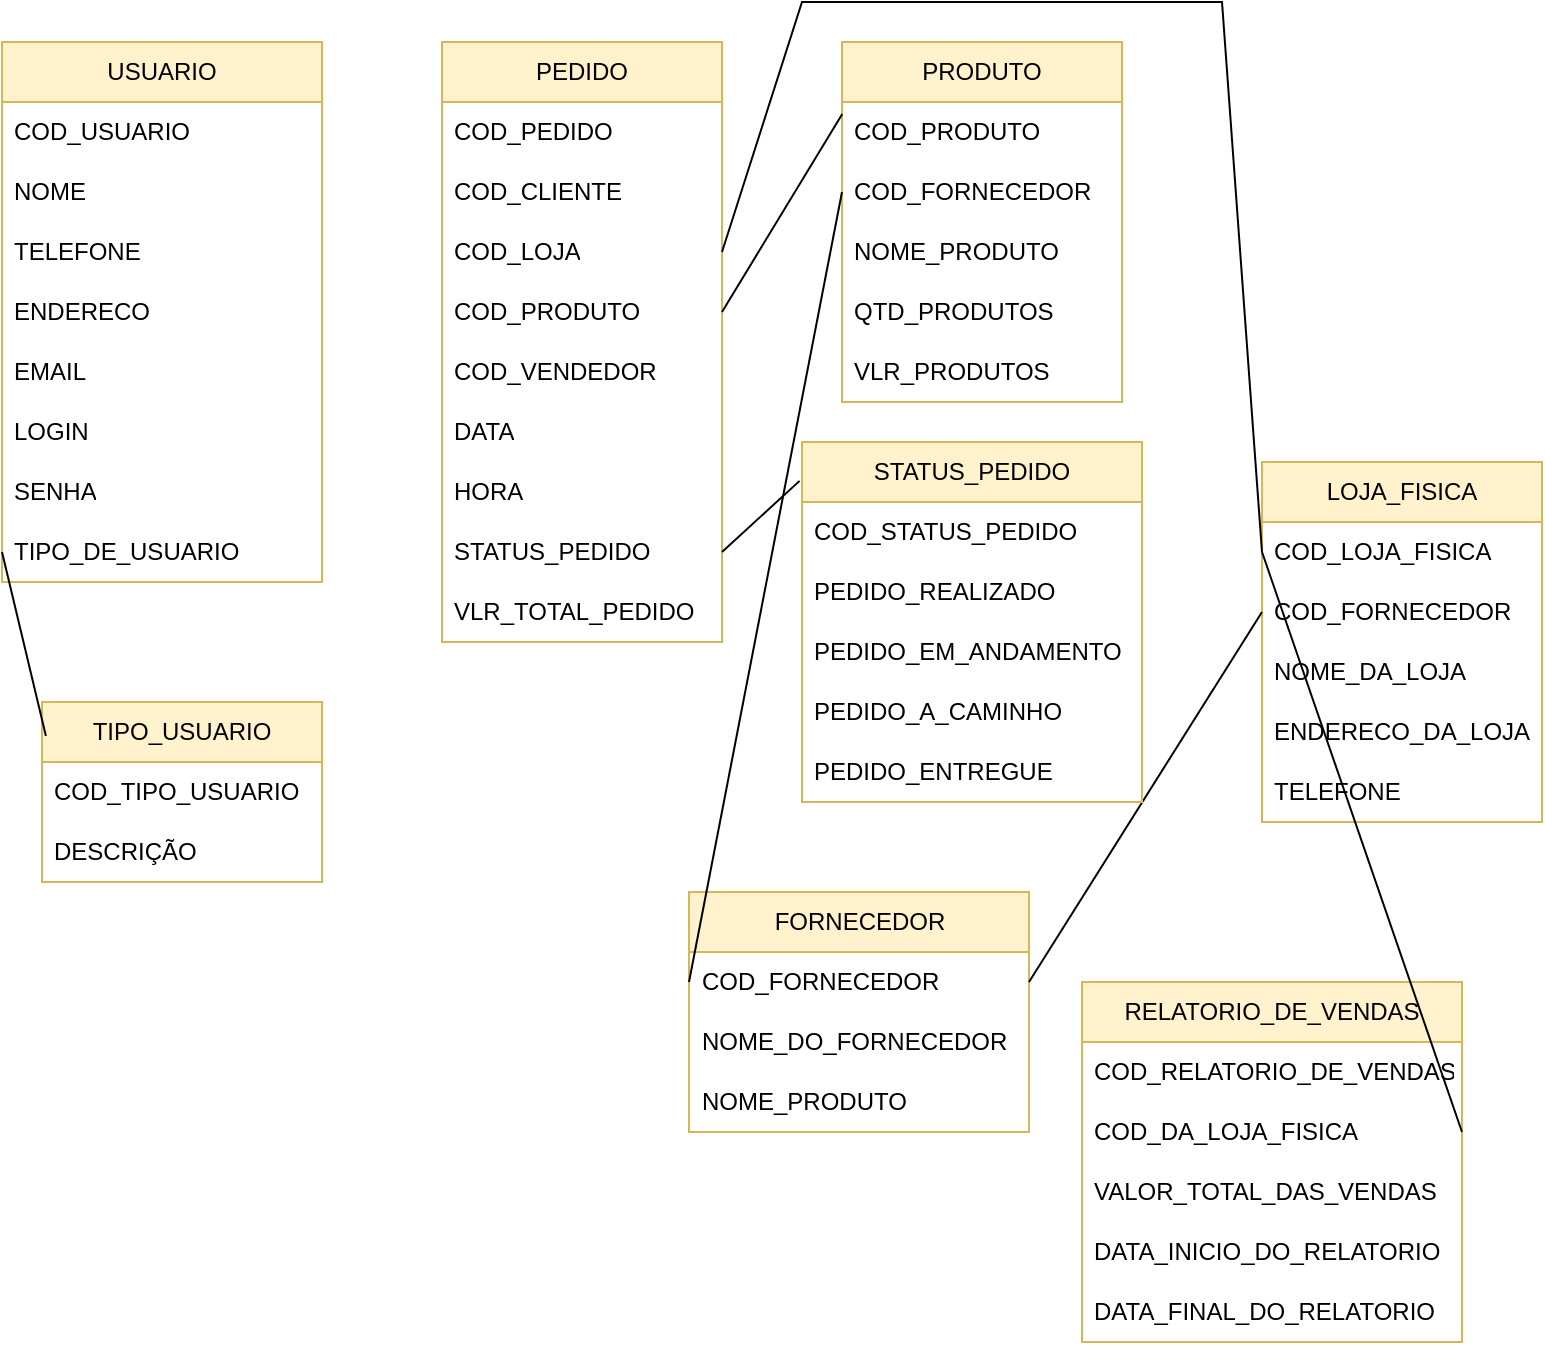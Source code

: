 <mxfile version="21.8.2" type="google">
  <diagram id="C5RBs43oDa-KdzZeNtuy" name="Page-1">
    <mxGraphModel dx="1050" dy="566" grid="1" gridSize="10" guides="1" tooltips="1" connect="1" arrows="1" fold="1" page="1" pageScale="1" pageWidth="827" pageHeight="1169" background="none" math="0" shadow="0">
      <root>
        <mxCell id="WIyWlLk6GJQsqaUBKTNV-0" />
        <mxCell id="WIyWlLk6GJQsqaUBKTNV-1" parent="WIyWlLk6GJQsqaUBKTNV-0" />
        <mxCell id="nQw-hdi8usYYVl7Dp57P-0" value="USUARIO" style="swimlane;fontStyle=0;childLayout=stackLayout;horizontal=1;startSize=30;horizontalStack=0;resizeParent=1;resizeParentMax=0;resizeLast=0;collapsible=1;marginBottom=0;whiteSpace=wrap;html=1;fillColor=#fff2cc;strokeColor=#d6b656;" parent="WIyWlLk6GJQsqaUBKTNV-1" vertex="1">
          <mxGeometry x="70" y="100" width="160" height="270" as="geometry" />
        </mxCell>
        <mxCell id="nQw-hdi8usYYVl7Dp57P-1" value="COD_USUARIO" style="text;strokeColor=none;fillColor=none;align=left;verticalAlign=middle;spacingLeft=4;spacingRight=4;overflow=hidden;points=[[0,0.5],[1,0.5]];portConstraint=eastwest;rotatable=0;whiteSpace=wrap;html=1;" parent="nQw-hdi8usYYVl7Dp57P-0" vertex="1">
          <mxGeometry y="30" width="160" height="30" as="geometry" />
        </mxCell>
        <mxCell id="nQw-hdi8usYYVl7Dp57P-2" value="NOME" style="text;strokeColor=none;fillColor=none;align=left;verticalAlign=middle;spacingLeft=4;spacingRight=4;overflow=hidden;points=[[0,0.5],[1,0.5]];portConstraint=eastwest;rotatable=0;whiteSpace=wrap;html=1;" parent="nQw-hdi8usYYVl7Dp57P-0" vertex="1">
          <mxGeometry y="60" width="160" height="30" as="geometry" />
        </mxCell>
        <mxCell id="nQw-hdi8usYYVl7Dp57P-3" value="TELEFONE" style="text;strokeColor=none;fillColor=none;align=left;verticalAlign=middle;spacingLeft=4;spacingRight=4;overflow=hidden;points=[[0,0.5],[1,0.5]];portConstraint=eastwest;rotatable=0;whiteSpace=wrap;html=1;" parent="nQw-hdi8usYYVl7Dp57P-0" vertex="1">
          <mxGeometry y="90" width="160" height="30" as="geometry" />
        </mxCell>
        <mxCell id="nQw-hdi8usYYVl7Dp57P-4" value="ENDERECO" style="text;strokeColor=none;fillColor=none;align=left;verticalAlign=middle;spacingLeft=4;spacingRight=4;overflow=hidden;points=[[0,0.5],[1,0.5]];portConstraint=eastwest;rotatable=0;whiteSpace=wrap;html=1;" parent="nQw-hdi8usYYVl7Dp57P-0" vertex="1">
          <mxGeometry y="120" width="160" height="30" as="geometry" />
        </mxCell>
        <mxCell id="nQw-hdi8usYYVl7Dp57P-5" value="EMAIL" style="text;strokeColor=none;fillColor=none;align=left;verticalAlign=middle;spacingLeft=4;spacingRight=4;overflow=hidden;points=[[0,0.5],[1,0.5]];portConstraint=eastwest;rotatable=0;whiteSpace=wrap;html=1;" parent="nQw-hdi8usYYVl7Dp57P-0" vertex="1">
          <mxGeometry y="150" width="160" height="30" as="geometry" />
        </mxCell>
        <mxCell id="nQw-hdi8usYYVl7Dp57P-6" value="LOGIN" style="text;strokeColor=none;fillColor=none;align=left;verticalAlign=middle;spacingLeft=4;spacingRight=4;overflow=hidden;points=[[0,0.5],[1,0.5]];portConstraint=eastwest;rotatable=0;whiteSpace=wrap;html=1;" parent="nQw-hdi8usYYVl7Dp57P-0" vertex="1">
          <mxGeometry y="180" width="160" height="30" as="geometry" />
        </mxCell>
        <mxCell id="nQw-hdi8usYYVl7Dp57P-7" value="SENHA" style="text;strokeColor=none;fillColor=none;align=left;verticalAlign=middle;spacingLeft=4;spacingRight=4;overflow=hidden;points=[[0,0.5],[1,0.5]];portConstraint=eastwest;rotatable=0;whiteSpace=wrap;html=1;" parent="nQw-hdi8usYYVl7Dp57P-0" vertex="1">
          <mxGeometry y="210" width="160" height="30" as="geometry" />
        </mxCell>
        <mxCell id="nQw-hdi8usYYVl7Dp57P-49" value="TIPO_DE_USUARIO" style="text;strokeColor=none;fillColor=none;align=left;verticalAlign=middle;spacingLeft=4;spacingRight=4;overflow=hidden;points=[[0,0.5],[1,0.5]];portConstraint=eastwest;rotatable=0;whiteSpace=wrap;html=1;" parent="nQw-hdi8usYYVl7Dp57P-0" vertex="1">
          <mxGeometry y="240" width="160" height="30" as="geometry" />
        </mxCell>
        <mxCell id="nQw-hdi8usYYVl7Dp57P-8" value="PEDIDO" style="swimlane;fontStyle=0;childLayout=stackLayout;horizontal=1;startSize=30;horizontalStack=0;resizeParent=1;resizeParentMax=0;resizeLast=0;collapsible=1;marginBottom=0;whiteSpace=wrap;html=1;fillColor=#fff2cc;strokeColor=#d6b656;" parent="WIyWlLk6GJQsqaUBKTNV-1" vertex="1">
          <mxGeometry x="290" y="100" width="140" height="300" as="geometry" />
        </mxCell>
        <mxCell id="nQw-hdi8usYYVl7Dp57P-9" value="COD_PEDIDO" style="text;strokeColor=none;fillColor=none;align=left;verticalAlign=middle;spacingLeft=4;spacingRight=4;overflow=hidden;points=[[0,0.5],[1,0.5]];portConstraint=eastwest;rotatable=0;whiteSpace=wrap;html=1;" parent="nQw-hdi8usYYVl7Dp57P-8" vertex="1">
          <mxGeometry y="30" width="140" height="30" as="geometry" />
        </mxCell>
        <mxCell id="nQw-hdi8usYYVl7Dp57P-16" value="COD_CLIENTE" style="text;strokeColor=none;fillColor=none;align=left;verticalAlign=middle;spacingLeft=4;spacingRight=4;overflow=hidden;points=[[0,0.5],[1,0.5]];portConstraint=eastwest;rotatable=0;whiteSpace=wrap;html=1;" parent="nQw-hdi8usYYVl7Dp57P-8" vertex="1">
          <mxGeometry y="60" width="140" height="30" as="geometry" />
        </mxCell>
        <mxCell id="nQw-hdi8usYYVl7Dp57P-17" value="COD_LOJA" style="text;strokeColor=none;fillColor=none;align=left;verticalAlign=middle;spacingLeft=4;spacingRight=4;overflow=hidden;points=[[0,0.5],[1,0.5]];portConstraint=eastwest;rotatable=0;whiteSpace=wrap;html=1;" parent="nQw-hdi8usYYVl7Dp57P-8" vertex="1">
          <mxGeometry y="90" width="140" height="30" as="geometry" />
        </mxCell>
        <mxCell id="nQw-hdi8usYYVl7Dp57P-19" value="COD_PRODUTO" style="text;strokeColor=none;fillColor=none;align=left;verticalAlign=middle;spacingLeft=4;spacingRight=4;overflow=hidden;points=[[0,0.5],[1,0.5]];portConstraint=eastwest;rotatable=0;whiteSpace=wrap;html=1;" parent="nQw-hdi8usYYVl7Dp57P-8" vertex="1">
          <mxGeometry y="120" width="140" height="30" as="geometry" />
        </mxCell>
        <mxCell id="nQw-hdi8usYYVl7Dp57P-68" value="COD_VENDEDOR" style="text;strokeColor=none;fillColor=none;align=left;verticalAlign=middle;spacingLeft=4;spacingRight=4;overflow=hidden;points=[[0,0.5],[1,0.5]];portConstraint=eastwest;rotatable=0;whiteSpace=wrap;html=1;" parent="nQw-hdi8usYYVl7Dp57P-8" vertex="1">
          <mxGeometry y="150" width="140" height="30" as="geometry" />
        </mxCell>
        <mxCell id="nQw-hdi8usYYVl7Dp57P-10" value="DATA" style="text;strokeColor=none;fillColor=none;align=left;verticalAlign=middle;spacingLeft=4;spacingRight=4;overflow=hidden;points=[[0,0.5],[1,0.5]];portConstraint=eastwest;rotatable=0;whiteSpace=wrap;html=1;" parent="nQw-hdi8usYYVl7Dp57P-8" vertex="1">
          <mxGeometry y="180" width="140" height="30" as="geometry" />
        </mxCell>
        <mxCell id="nQw-hdi8usYYVl7Dp57P-11" value="HORA" style="text;strokeColor=none;fillColor=none;align=left;verticalAlign=middle;spacingLeft=4;spacingRight=4;overflow=hidden;points=[[0,0.5],[1,0.5]];portConstraint=eastwest;rotatable=0;whiteSpace=wrap;html=1;" parent="nQw-hdi8usYYVl7Dp57P-8" vertex="1">
          <mxGeometry y="210" width="140" height="30" as="geometry" />
        </mxCell>
        <mxCell id="nQw-hdi8usYYVl7Dp57P-12" value="STATUS_PEDIDO" style="text;strokeColor=none;fillColor=none;align=left;verticalAlign=middle;spacingLeft=4;spacingRight=4;overflow=hidden;points=[[0,0.5],[1,0.5]];portConstraint=eastwest;rotatable=0;whiteSpace=wrap;html=1;" parent="nQw-hdi8usYYVl7Dp57P-8" vertex="1">
          <mxGeometry y="240" width="140" height="30" as="geometry" />
        </mxCell>
        <mxCell id="nQw-hdi8usYYVl7Dp57P-13" value="VLR_TOTAL_PEDIDO" style="text;strokeColor=none;fillColor=none;align=left;verticalAlign=middle;spacingLeft=4;spacingRight=4;overflow=hidden;points=[[0,0.5],[1,0.5]];portConstraint=eastwest;rotatable=0;whiteSpace=wrap;html=1;" parent="nQw-hdi8usYYVl7Dp57P-8" vertex="1">
          <mxGeometry y="270" width="140" height="30" as="geometry" />
        </mxCell>
        <mxCell id="nQw-hdi8usYYVl7Dp57P-20" value="PRODUTO" style="swimlane;fontStyle=0;childLayout=stackLayout;horizontal=1;startSize=30;horizontalStack=0;resizeParent=1;resizeParentMax=0;resizeLast=0;collapsible=1;marginBottom=0;whiteSpace=wrap;html=1;fillColor=#fff2cc;strokeColor=#d6b656;" parent="WIyWlLk6GJQsqaUBKTNV-1" vertex="1">
          <mxGeometry x="490" y="100" width="140" height="180" as="geometry" />
        </mxCell>
        <mxCell id="nQw-hdi8usYYVl7Dp57P-21" value="COD_PRODUTO" style="text;strokeColor=none;fillColor=none;align=left;verticalAlign=middle;spacingLeft=4;spacingRight=4;overflow=hidden;points=[[0,0.5],[1,0.5]];portConstraint=eastwest;rotatable=0;whiteSpace=wrap;html=1;" parent="nQw-hdi8usYYVl7Dp57P-20" vertex="1">
          <mxGeometry y="30" width="140" height="30" as="geometry" />
        </mxCell>
        <mxCell id="nQw-hdi8usYYVl7Dp57P-25" value="COD_FORNECEDOR" style="text;strokeColor=none;fillColor=none;align=left;verticalAlign=middle;spacingLeft=4;spacingRight=4;overflow=hidden;points=[[0,0.5],[1,0.5]];portConstraint=eastwest;rotatable=0;whiteSpace=wrap;html=1;" parent="nQw-hdi8usYYVl7Dp57P-20" vertex="1">
          <mxGeometry y="60" width="140" height="30" as="geometry" />
        </mxCell>
        <mxCell id="nQw-hdi8usYYVl7Dp57P-22" value="NOME_PRODUTO" style="text;strokeColor=none;fillColor=none;align=left;verticalAlign=middle;spacingLeft=4;spacingRight=4;overflow=hidden;points=[[0,0.5],[1,0.5]];portConstraint=eastwest;rotatable=0;whiteSpace=wrap;html=1;" parent="nQw-hdi8usYYVl7Dp57P-20" vertex="1">
          <mxGeometry y="90" width="140" height="30" as="geometry" />
        </mxCell>
        <mxCell id="nQw-hdi8usYYVl7Dp57P-23" value="QTD_PRODUTOS" style="text;strokeColor=none;fillColor=none;align=left;verticalAlign=middle;spacingLeft=4;spacingRight=4;overflow=hidden;points=[[0,0.5],[1,0.5]];portConstraint=eastwest;rotatable=0;whiteSpace=wrap;html=1;" parent="nQw-hdi8usYYVl7Dp57P-20" vertex="1">
          <mxGeometry y="120" width="140" height="30" as="geometry" />
        </mxCell>
        <mxCell id="nQw-hdi8usYYVl7Dp57P-24" value="VLR_PRODUTOS" style="text;strokeColor=none;fillColor=none;align=left;verticalAlign=middle;spacingLeft=4;spacingRight=4;overflow=hidden;points=[[0,0.5],[1,0.5]];portConstraint=eastwest;rotatable=0;whiteSpace=wrap;html=1;" parent="nQw-hdi8usYYVl7Dp57P-20" vertex="1">
          <mxGeometry y="150" width="140" height="30" as="geometry" />
        </mxCell>
        <mxCell id="nQw-hdi8usYYVl7Dp57P-30" value="FORNECEDOR" style="swimlane;fontStyle=0;childLayout=stackLayout;horizontal=1;startSize=30;horizontalStack=0;resizeParent=1;resizeParentMax=0;resizeLast=0;collapsible=1;marginBottom=0;whiteSpace=wrap;html=1;fillColor=#fff2cc;strokeColor=#d6b656;" parent="WIyWlLk6GJQsqaUBKTNV-1" vertex="1">
          <mxGeometry x="413.5" y="525" width="170" height="120" as="geometry" />
        </mxCell>
        <mxCell id="nQw-hdi8usYYVl7Dp57P-31" value="COD_FORNECEDOR" style="text;strokeColor=none;fillColor=none;align=left;verticalAlign=middle;spacingLeft=4;spacingRight=4;overflow=hidden;points=[[0,0.5],[1,0.5]];portConstraint=eastwest;rotatable=0;whiteSpace=wrap;html=1;" parent="nQw-hdi8usYYVl7Dp57P-30" vertex="1">
          <mxGeometry y="30" width="170" height="30" as="geometry" />
        </mxCell>
        <mxCell id="nQw-hdi8usYYVl7Dp57P-32" value="NOME_DO_FORNECEDOR" style="text;strokeColor=none;fillColor=none;align=left;verticalAlign=middle;spacingLeft=4;spacingRight=4;overflow=hidden;points=[[0,0.5],[1,0.5]];portConstraint=eastwest;rotatable=0;whiteSpace=wrap;html=1;" parent="nQw-hdi8usYYVl7Dp57P-30" vertex="1">
          <mxGeometry y="60" width="170" height="30" as="geometry" />
        </mxCell>
        <mxCell id="nQw-hdi8usYYVl7Dp57P-33" value="NOME_PRODUTO" style="text;strokeColor=none;fillColor=none;align=left;verticalAlign=middle;spacingLeft=4;spacingRight=4;overflow=hidden;points=[[0,0.5],[1,0.5]];portConstraint=eastwest;rotatable=0;whiteSpace=wrap;html=1;" parent="nQw-hdi8usYYVl7Dp57P-30" vertex="1">
          <mxGeometry y="90" width="170" height="30" as="geometry" />
        </mxCell>
        <mxCell id="nQw-hdi8usYYVl7Dp57P-36" value="LOJA_FISICA" style="swimlane;fontStyle=0;childLayout=stackLayout;horizontal=1;startSize=30;horizontalStack=0;resizeParent=1;resizeParentMax=0;resizeLast=0;collapsible=1;marginBottom=0;whiteSpace=wrap;html=1;fillColor=#fff2cc;strokeColor=#d6b656;" parent="WIyWlLk6GJQsqaUBKTNV-1" vertex="1">
          <mxGeometry x="700" y="310" width="140" height="180" as="geometry" />
        </mxCell>
        <mxCell id="nQw-hdi8usYYVl7Dp57P-37" value="COD_LOJA_FISICA" style="text;strokeColor=none;fillColor=none;align=left;verticalAlign=middle;spacingLeft=4;spacingRight=4;overflow=hidden;points=[[0,0.5],[1,0.5]];portConstraint=eastwest;rotatable=0;whiteSpace=wrap;html=1;" parent="nQw-hdi8usYYVl7Dp57P-36" vertex="1">
          <mxGeometry y="30" width="140" height="30" as="geometry" />
        </mxCell>
        <mxCell id="nQw-hdi8usYYVl7Dp57P-76" value="COD_FORNECEDOR" style="text;strokeColor=none;fillColor=none;align=left;verticalAlign=middle;spacingLeft=4;spacingRight=4;overflow=hidden;points=[[0,0.5],[1,0.5]];portConstraint=eastwest;rotatable=0;whiteSpace=wrap;html=1;" parent="nQw-hdi8usYYVl7Dp57P-36" vertex="1">
          <mxGeometry y="60" width="140" height="30" as="geometry" />
        </mxCell>
        <mxCell id="nQw-hdi8usYYVl7Dp57P-38" value="NOME_DA_LOJA" style="text;strokeColor=none;fillColor=none;align=left;verticalAlign=middle;spacingLeft=4;spacingRight=4;overflow=hidden;points=[[0,0.5],[1,0.5]];portConstraint=eastwest;rotatable=0;whiteSpace=wrap;html=1;" parent="nQw-hdi8usYYVl7Dp57P-36" vertex="1">
          <mxGeometry y="90" width="140" height="30" as="geometry" />
        </mxCell>
        <mxCell id="nQw-hdi8usYYVl7Dp57P-39" value="ENDERECO_DA_LOJA" style="text;strokeColor=none;fillColor=none;align=left;verticalAlign=middle;spacingLeft=4;spacingRight=4;overflow=hidden;points=[[0,0.5],[1,0.5]];portConstraint=eastwest;rotatable=0;whiteSpace=wrap;html=1;" parent="nQw-hdi8usYYVl7Dp57P-36" vertex="1">
          <mxGeometry y="120" width="140" height="30" as="geometry" />
        </mxCell>
        <mxCell id="nQw-hdi8usYYVl7Dp57P-40" value="TELEFONE" style="text;strokeColor=none;fillColor=none;align=left;verticalAlign=middle;spacingLeft=4;spacingRight=4;overflow=hidden;points=[[0,0.5],[1,0.5]];portConstraint=eastwest;rotatable=0;whiteSpace=wrap;html=1;" parent="nQw-hdi8usYYVl7Dp57P-36" vertex="1">
          <mxGeometry y="150" width="140" height="30" as="geometry" />
        </mxCell>
        <mxCell id="nQw-hdi8usYYVl7Dp57P-42" value="RELATORIO_DE_VENDAS" style="swimlane;fontStyle=0;childLayout=stackLayout;horizontal=1;startSize=30;horizontalStack=0;resizeParent=1;resizeParentMax=0;resizeLast=0;collapsible=1;marginBottom=0;whiteSpace=wrap;html=1;fillColor=#fff2cc;strokeColor=#d6b656;" parent="WIyWlLk6GJQsqaUBKTNV-1" vertex="1">
          <mxGeometry x="610" y="570" width="190" height="180" as="geometry" />
        </mxCell>
        <mxCell id="nQw-hdi8usYYVl7Dp57P-43" value="COD_RELATORIO_DE_VENDAS" style="text;strokeColor=none;fillColor=none;align=left;verticalAlign=middle;spacingLeft=4;spacingRight=4;overflow=hidden;points=[[0,0.5],[1,0.5]];portConstraint=eastwest;rotatable=0;whiteSpace=wrap;html=1;" parent="nQw-hdi8usYYVl7Dp57P-42" vertex="1">
          <mxGeometry y="30" width="190" height="30" as="geometry" />
        </mxCell>
        <mxCell id="nQw-hdi8usYYVl7Dp57P-44" value="COD_DA_LOJA_FISICA" style="text;strokeColor=none;fillColor=none;align=left;verticalAlign=middle;spacingLeft=4;spacingRight=4;overflow=hidden;points=[[0,0.5],[1,0.5]];portConstraint=eastwest;rotatable=0;whiteSpace=wrap;html=1;" parent="nQw-hdi8usYYVl7Dp57P-42" vertex="1">
          <mxGeometry y="60" width="190" height="30" as="geometry" />
        </mxCell>
        <mxCell id="nQw-hdi8usYYVl7Dp57P-45" value="VALOR_TOTAL_DAS_VENDAS" style="text;strokeColor=none;fillColor=none;align=left;verticalAlign=middle;spacingLeft=4;spacingRight=4;overflow=hidden;points=[[0,0.5],[1,0.5]];portConstraint=eastwest;rotatable=0;whiteSpace=wrap;html=1;" parent="nQw-hdi8usYYVl7Dp57P-42" vertex="1">
          <mxGeometry y="90" width="190" height="30" as="geometry" />
        </mxCell>
        <mxCell id="nQw-hdi8usYYVl7Dp57P-46" value="DATA_INICIO_DO_RELATORIO" style="text;strokeColor=none;fillColor=none;align=left;verticalAlign=middle;spacingLeft=4;spacingRight=4;overflow=hidden;points=[[0,0.5],[1,0.5]];portConstraint=eastwest;rotatable=0;whiteSpace=wrap;html=1;" parent="nQw-hdi8usYYVl7Dp57P-42" vertex="1">
          <mxGeometry y="120" width="190" height="30" as="geometry" />
        </mxCell>
        <mxCell id="nQw-hdi8usYYVl7Dp57P-48" value="DATA_FINAL_DO_RELATORIO" style="text;strokeColor=none;fillColor=none;align=left;verticalAlign=middle;spacingLeft=4;spacingRight=4;overflow=hidden;points=[[0,0.5],[1,0.5]];portConstraint=eastwest;rotatable=0;whiteSpace=wrap;html=1;" parent="nQw-hdi8usYYVl7Dp57P-42" vertex="1">
          <mxGeometry y="150" width="190" height="30" as="geometry" />
        </mxCell>
        <mxCell id="nQw-hdi8usYYVl7Dp57P-70" value="" style="endArrow=none;html=1;rounded=0;entryX=0;entryY=0.5;entryDx=0;entryDy=0;exitX=0;exitY=0.5;exitDx=0;exitDy=0;" parent="WIyWlLk6GJQsqaUBKTNV-1" source="nQw-hdi8usYYVl7Dp57P-31" target="nQw-hdi8usYYVl7Dp57P-25" edge="1">
          <mxGeometry width="50" height="50" relative="1" as="geometry">
            <mxPoint x="460" y="350" as="sourcePoint" />
            <mxPoint x="510" y="300" as="targetPoint" />
          </mxGeometry>
        </mxCell>
        <mxCell id="nQw-hdi8usYYVl7Dp57P-71" value="" style="endArrow=none;html=1;rounded=0;entryX=0.001;entryY=0.2;entryDx=0;entryDy=0;entryPerimeter=0;exitX=1;exitY=0.5;exitDx=0;exitDy=0;" parent="WIyWlLk6GJQsqaUBKTNV-1" source="nQw-hdi8usYYVl7Dp57P-19" target="nQw-hdi8usYYVl7Dp57P-21" edge="1">
          <mxGeometry width="50" height="50" relative="1" as="geometry">
            <mxPoint x="430" y="240" as="sourcePoint" />
            <mxPoint x="480" y="190" as="targetPoint" />
          </mxGeometry>
        </mxCell>
        <mxCell id="nQw-hdi8usYYVl7Dp57P-75" value="" style="endArrow=none;html=1;rounded=0;exitX=1;exitY=0.5;exitDx=0;exitDy=0;entryX=0;entryY=0.5;entryDx=0;entryDy=0;" parent="WIyWlLk6GJQsqaUBKTNV-1" source="nQw-hdi8usYYVl7Dp57P-17" target="nQw-hdi8usYYVl7Dp57P-37" edge="1">
          <mxGeometry width="50" height="50" relative="1" as="geometry">
            <mxPoint x="530" y="350" as="sourcePoint" />
            <mxPoint x="580" y="300" as="targetPoint" />
            <Array as="points">
              <mxPoint x="470" y="80" />
              <mxPoint x="680" y="80" />
            </Array>
          </mxGeometry>
        </mxCell>
        <mxCell id="nQw-hdi8usYYVl7Dp57P-77" value="" style="endArrow=none;html=1;rounded=0;entryX=0;entryY=0.5;entryDx=0;entryDy=0;exitX=1;exitY=0.5;exitDx=0;exitDy=0;" parent="WIyWlLk6GJQsqaUBKTNV-1" source="nQw-hdi8usYYVl7Dp57P-31" target="nQw-hdi8usYYVl7Dp57P-76" edge="1">
          <mxGeometry width="50" height="50" relative="1" as="geometry">
            <mxPoint x="610" y="410" as="sourcePoint" />
            <mxPoint x="670" y="360" as="targetPoint" />
          </mxGeometry>
        </mxCell>
        <mxCell id="nQw-hdi8usYYVl7Dp57P-78" value="" style="endArrow=none;html=1;rounded=0;exitX=1;exitY=0.5;exitDx=0;exitDy=0;entryX=0;entryY=0.5;entryDx=0;entryDy=0;" parent="WIyWlLk6GJQsqaUBKTNV-1" source="nQw-hdi8usYYVl7Dp57P-44" target="nQw-hdi8usYYVl7Dp57P-37" edge="1">
          <mxGeometry width="50" height="50" relative="1" as="geometry">
            <mxPoint x="650" y="610" as="sourcePoint" />
            <mxPoint x="700" y="560" as="targetPoint" />
          </mxGeometry>
        </mxCell>
        <mxCell id="nQw-hdi8usYYVl7Dp57P-79" value="STATUS_PEDIDO" style="swimlane;fontStyle=0;childLayout=stackLayout;horizontal=1;startSize=30;horizontalStack=0;resizeParent=1;resizeParentMax=0;resizeLast=0;collapsible=1;marginBottom=0;whiteSpace=wrap;html=1;fillColor=#fff2cc;strokeColor=#d6b656;" parent="WIyWlLk6GJQsqaUBKTNV-1" vertex="1">
          <mxGeometry x="470" y="300" width="170" height="180" as="geometry" />
        </mxCell>
        <mxCell id="nQw-hdi8usYYVl7Dp57P-80" value="COD_STATUS_PEDIDO" style="text;strokeColor=none;fillColor=none;align=left;verticalAlign=middle;spacingLeft=4;spacingRight=4;overflow=hidden;points=[[0,0.5],[1,0.5]];portConstraint=eastwest;rotatable=0;whiteSpace=wrap;html=1;" parent="nQw-hdi8usYYVl7Dp57P-79" vertex="1">
          <mxGeometry y="30" width="170" height="30" as="geometry" />
        </mxCell>
        <mxCell id="nQw-hdi8usYYVl7Dp57P-81" value="PEDIDO_REALIZADO" style="text;strokeColor=none;fillColor=none;align=left;verticalAlign=middle;spacingLeft=4;spacingRight=4;overflow=hidden;points=[[0,0.5],[1,0.5]];portConstraint=eastwest;rotatable=0;whiteSpace=wrap;html=1;" parent="nQw-hdi8usYYVl7Dp57P-79" vertex="1">
          <mxGeometry y="60" width="170" height="30" as="geometry" />
        </mxCell>
        <mxCell id="nQw-hdi8usYYVl7Dp57P-82" value="PEDIDO_EM_ANDAMENTO" style="text;strokeColor=none;fillColor=none;align=left;verticalAlign=middle;spacingLeft=4;spacingRight=4;overflow=hidden;points=[[0,0.5],[1,0.5]];portConstraint=eastwest;rotatable=0;whiteSpace=wrap;html=1;" parent="nQw-hdi8usYYVl7Dp57P-79" vertex="1">
          <mxGeometry y="90" width="170" height="30" as="geometry" />
        </mxCell>
        <mxCell id="nQw-hdi8usYYVl7Dp57P-83" value="PEDIDO_A_CAMINHO" style="text;strokeColor=none;fillColor=none;align=left;verticalAlign=middle;spacingLeft=4;spacingRight=4;overflow=hidden;points=[[0,0.5],[1,0.5]];portConstraint=eastwest;rotatable=0;whiteSpace=wrap;html=1;" parent="nQw-hdi8usYYVl7Dp57P-79" vertex="1">
          <mxGeometry y="120" width="170" height="30" as="geometry" />
        </mxCell>
        <mxCell id="nQw-hdi8usYYVl7Dp57P-84" value="PEDIDO_ENTREGUE" style="text;strokeColor=none;fillColor=none;align=left;verticalAlign=middle;spacingLeft=4;spacingRight=4;overflow=hidden;points=[[0,0.5],[1,0.5]];portConstraint=eastwest;rotatable=0;whiteSpace=wrap;html=1;" parent="nQw-hdi8usYYVl7Dp57P-79" vertex="1">
          <mxGeometry y="150" width="170" height="30" as="geometry" />
        </mxCell>
        <mxCell id="nQw-hdi8usYYVl7Dp57P-85" value="" style="endArrow=none;html=1;rounded=0;entryX=-0.007;entryY=0.108;entryDx=0;entryDy=0;entryPerimeter=0;exitX=1;exitY=0.5;exitDx=0;exitDy=0;" parent="WIyWlLk6GJQsqaUBKTNV-1" source="nQw-hdi8usYYVl7Dp57P-12" target="nQw-hdi8usYYVl7Dp57P-79" edge="1">
          <mxGeometry width="50" height="50" relative="1" as="geometry">
            <mxPoint x="420" y="510" as="sourcePoint" />
            <mxPoint x="470" y="460" as="targetPoint" />
          </mxGeometry>
        </mxCell>
        <mxCell id="eCuoHCO6ohI3I7xM-5YT-0" value="TIPO_USUARIO" style="swimlane;fontStyle=0;childLayout=stackLayout;horizontal=1;startSize=30;horizontalStack=0;resizeParent=1;resizeParentMax=0;resizeLast=0;collapsible=1;marginBottom=0;whiteSpace=wrap;html=1;fillColor=#fff2cc;strokeColor=#d6b656;" parent="WIyWlLk6GJQsqaUBKTNV-1" vertex="1">
          <mxGeometry x="90" y="430" width="140" height="90" as="geometry" />
        </mxCell>
        <mxCell id="eCuoHCO6ohI3I7xM-5YT-1" value="COD_TIPO_USUARIO" style="text;strokeColor=none;fillColor=none;align=left;verticalAlign=middle;spacingLeft=4;spacingRight=4;overflow=hidden;points=[[0,0.5],[1,0.5]];portConstraint=eastwest;rotatable=0;whiteSpace=wrap;html=1;" parent="eCuoHCO6ohI3I7xM-5YT-0" vertex="1">
          <mxGeometry y="30" width="140" height="30" as="geometry" />
        </mxCell>
        <mxCell id="eCuoHCO6ohI3I7xM-5YT-2" value="DESCRIÇÃO" style="text;strokeColor=none;fillColor=none;align=left;verticalAlign=middle;spacingLeft=4;spacingRight=4;overflow=hidden;points=[[0,0.5],[1,0.5]];portConstraint=eastwest;rotatable=0;whiteSpace=wrap;html=1;" parent="eCuoHCO6ohI3I7xM-5YT-0" vertex="1">
          <mxGeometry y="60" width="140" height="30" as="geometry" />
        </mxCell>
        <mxCell id="eCuoHCO6ohI3I7xM-5YT-5" value="" style="endArrow=none;html=1;rounded=0;entryX=0;entryY=0.5;entryDx=0;entryDy=0;exitX=0.014;exitY=0.189;exitDx=0;exitDy=0;exitPerimeter=0;" parent="WIyWlLk6GJQsqaUBKTNV-1" source="eCuoHCO6ohI3I7xM-5YT-0" target="nQw-hdi8usYYVl7Dp57P-49" edge="1">
          <mxGeometry width="50" height="50" relative="1" as="geometry">
            <mxPoint x="20" y="400" as="sourcePoint" />
            <mxPoint x="70" y="350" as="targetPoint" />
          </mxGeometry>
        </mxCell>
      </root>
    </mxGraphModel>
  </diagram>
</mxfile>
